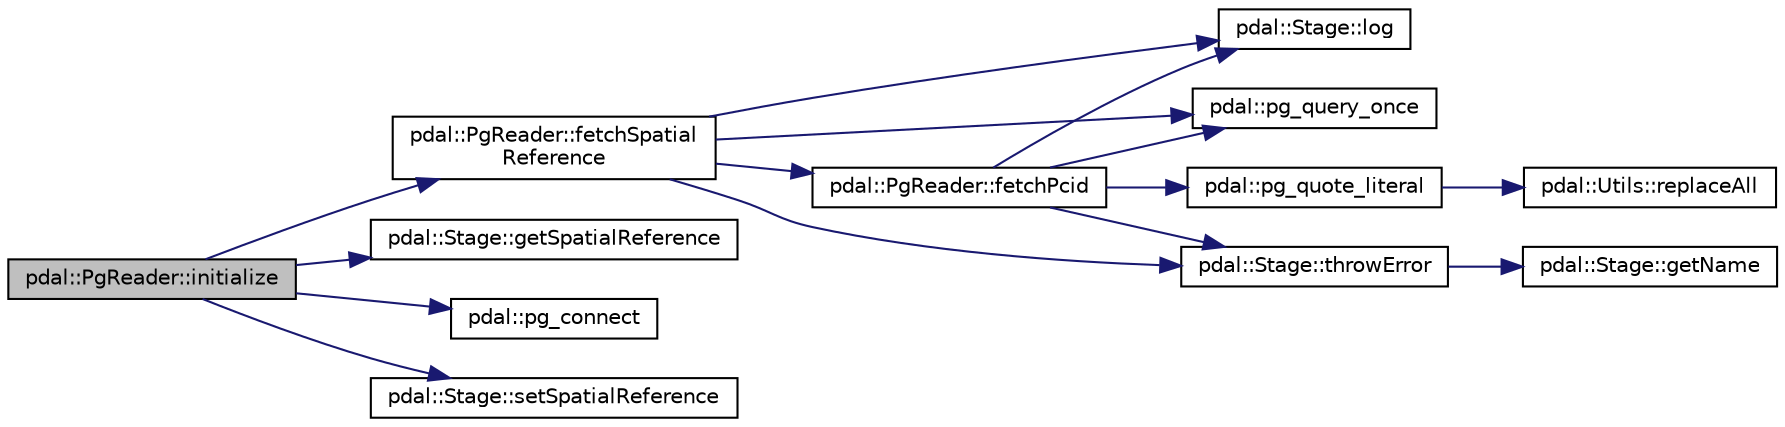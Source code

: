 digraph "pdal::PgReader::initialize"
{
  edge [fontname="Helvetica",fontsize="10",labelfontname="Helvetica",labelfontsize="10"];
  node [fontname="Helvetica",fontsize="10",shape=record];
  rankdir="LR";
  Node1 [label="pdal::PgReader::initialize",height=0.2,width=0.4,color="black", fillcolor="grey75", style="filled", fontcolor="black"];
  Node1 -> Node2 [color="midnightblue",fontsize="10",style="solid",fontname="Helvetica"];
  Node2 [label="pdal::PgReader::fetchSpatial\lReference",height=0.2,width=0.4,color="black", fillcolor="white", style="filled",URL="$classpdal_1_1PgReader.html#a6d1ac1156668e0f5f795f959ab8cd41c"];
  Node2 -> Node3 [color="midnightblue",fontsize="10",style="solid",fontname="Helvetica"];
  Node3 [label="pdal::PgReader::fetchPcid",height=0.2,width=0.4,color="black", fillcolor="white", style="filled",URL="$classpdal_1_1PgReader.html#a4f1e3798a7eb13bf27795345940f021a"];
  Node3 -> Node4 [color="midnightblue",fontsize="10",style="solid",fontname="Helvetica"];
  Node4 [label="pdal::Stage::log",height=0.2,width=0.4,color="black", fillcolor="white", style="filled",URL="$classpdal_1_1Stage.html#ae8c29817e14d7cda53fdcbb23102d872"];
  Node3 -> Node5 [color="midnightblue",fontsize="10",style="solid",fontname="Helvetica"];
  Node5 [label="pdal::pg_query_once",height=0.2,width=0.4,color="black", fillcolor="white", style="filled",URL="$namespacepdal.html#ad69ac66aae29c213befad05eaa269bf1"];
  Node3 -> Node6 [color="midnightblue",fontsize="10",style="solid",fontname="Helvetica"];
  Node6 [label="pdal::pg_quote_literal",height=0.2,width=0.4,color="black", fillcolor="white", style="filled",URL="$namespacepdal.html#a1541e562c3049473a2c247a70e2221ce"];
  Node6 -> Node7 [color="midnightblue",fontsize="10",style="solid",fontname="Helvetica"];
  Node7 [label="pdal::Utils::replaceAll",height=0.2,width=0.4,color="black", fillcolor="white", style="filled",URL="$namespacepdal_1_1Utils.html#aee933a3f2afb351283582a3a50319fca"];
  Node3 -> Node8 [color="midnightblue",fontsize="10",style="solid",fontname="Helvetica"];
  Node8 [label="pdal::Stage::throwError",height=0.2,width=0.4,color="black", fillcolor="white", style="filled",URL="$classpdal_1_1Stage.html#abdbd1176da12dfd882d931a43290797f"];
  Node8 -> Node9 [color="midnightblue",fontsize="10",style="solid",fontname="Helvetica"];
  Node9 [label="pdal::Stage::getName",height=0.2,width=0.4,color="black", fillcolor="white", style="filled",URL="$classpdal_1_1Stage.html#a6c81d6fbbac17ebe4cd63806916cc750"];
  Node2 -> Node4 [color="midnightblue",fontsize="10",style="solid",fontname="Helvetica"];
  Node2 -> Node5 [color="midnightblue",fontsize="10",style="solid",fontname="Helvetica"];
  Node2 -> Node8 [color="midnightblue",fontsize="10",style="solid",fontname="Helvetica"];
  Node1 -> Node10 [color="midnightblue",fontsize="10",style="solid",fontname="Helvetica"];
  Node10 [label="pdal::Stage::getSpatialReference",height=0.2,width=0.4,color="black", fillcolor="white", style="filled",URL="$classpdal_1_1Stage.html#a9889b4446f40daa6f4cd7bfe3c567839"];
  Node1 -> Node11 [color="midnightblue",fontsize="10",style="solid",fontname="Helvetica"];
  Node11 [label="pdal::pg_connect",height=0.2,width=0.4,color="black", fillcolor="white", style="filled",URL="$namespacepdal.html#af55b1504a5e8daac3017939924405cf6"];
  Node1 -> Node12 [color="midnightblue",fontsize="10",style="solid",fontname="Helvetica"];
  Node12 [label="pdal::Stage::setSpatialReference",height=0.2,width=0.4,color="black", fillcolor="white", style="filled",URL="$classpdal_1_1Stage.html#af31ff3a4038bceeb17847b567d984ed7"];
}
